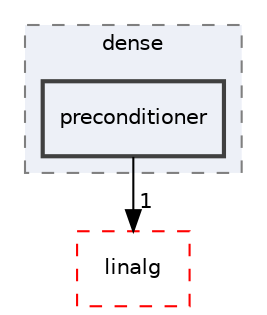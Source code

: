 digraph "include/proxsuite/proxqp/dense/preconditioner"
{
 // LATEX_PDF_SIZE
  bgcolor="transparent";
  edge [fontname="Helvetica",fontsize="10",labelfontname="Helvetica",labelfontsize="10"];
  node [fontname="Helvetica",fontsize="10",shape=record];
  compound=true
  subgraph clusterdir_35fc67a0d6ba4213a0c30d725ba6d4d5 {
    graph [ bgcolor="#edf0f7", pencolor="grey50", style="filled,dashed,", label="dense", fontname="Helvetica", fontsize="10", URL="dir_35fc67a0d6ba4213a0c30d725ba6d4d5.html"]
  dir_ce52d535f8285e510c0760b58f8aef39 [shape=box, label="preconditioner", style="filled,bold,", fillcolor="#edf0f7", color="grey25", URL="dir_ce52d535f8285e510c0760b58f8aef39.html"];
  }
  dir_689374dfda2501bdd2dd3b1ee53cd298 [shape=box, label="linalg", style="dashed,", fillcolor="#edf0f7", color="red", URL="dir_689374dfda2501bdd2dd3b1ee53cd298.html"];
  dir_ce52d535f8285e510c0760b58f8aef39->dir_689374dfda2501bdd2dd3b1ee53cd298 [headlabel="1", labeldistance=1.5 headhref="dir_000010_000008.html"];
}
